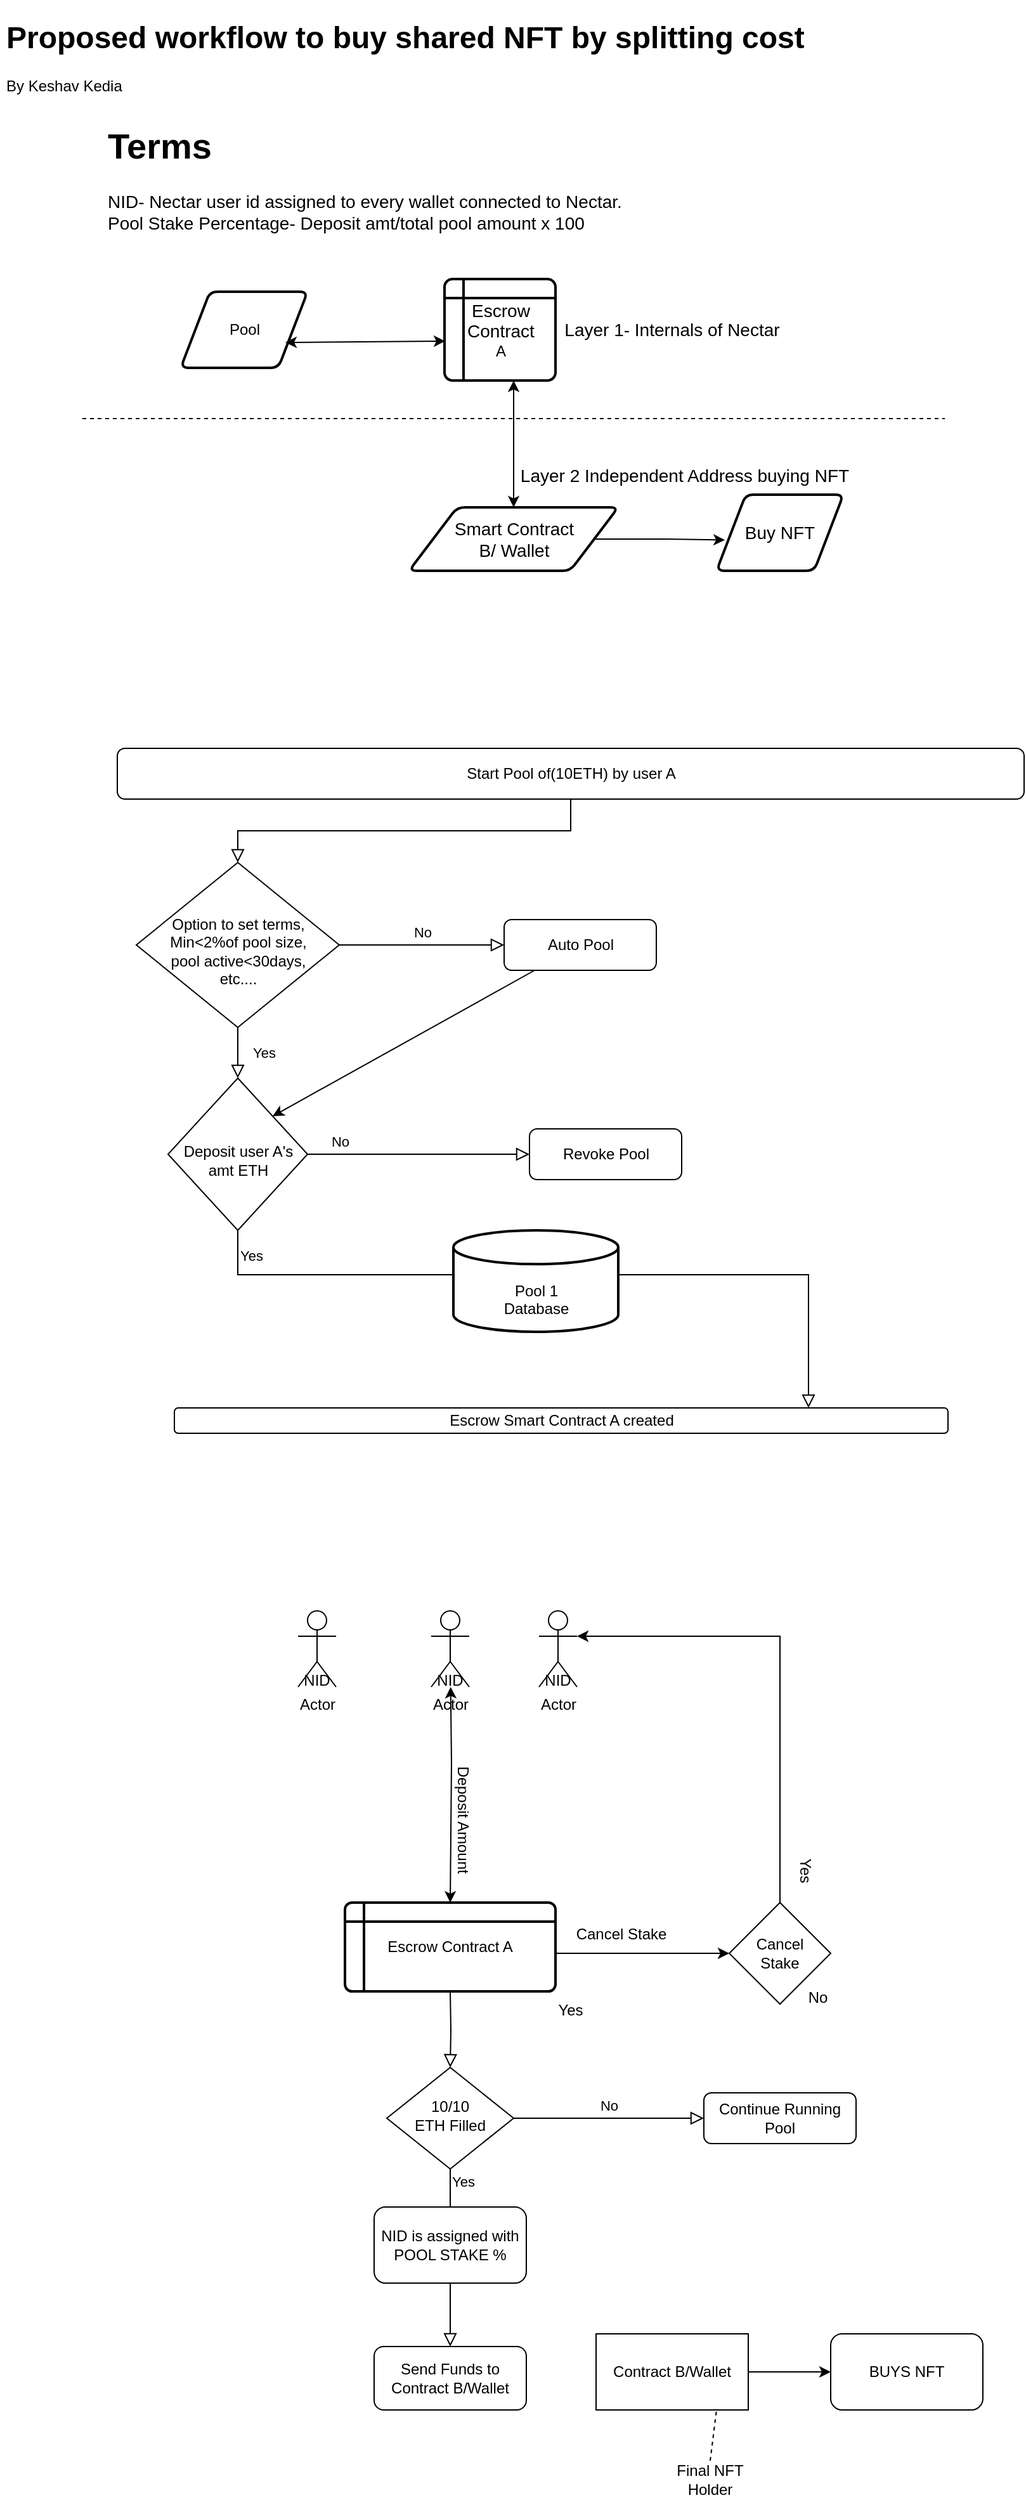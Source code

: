 <mxfile version="17.4.5" type="device"><diagram id="C5RBs43oDa-KdzZeNtuy" name="Page-1"><mxGraphModel dx="1038" dy="2902" grid="1" gridSize="10" guides="1" tooltips="1" connect="1" arrows="1" fold="1" page="1" pageScale="1" pageWidth="827" pageHeight="1169" math="0" shadow="0"><root><mxCell id="WIyWlLk6GJQsqaUBKTNV-0"/><mxCell id="WIyWlLk6GJQsqaUBKTNV-1" parent="WIyWlLk6GJQsqaUBKTNV-0"/><mxCell id="WIyWlLk6GJQsqaUBKTNV-2" value="" style="rounded=0;html=1;jettySize=auto;orthogonalLoop=1;fontSize=11;endArrow=block;endFill=0;endSize=8;strokeWidth=1;shadow=0;labelBackgroundColor=none;edgeStyle=orthogonalEdgeStyle;" parent="WIyWlLk6GJQsqaUBKTNV-1" target="WIyWlLk6GJQsqaUBKTNV-6" edge="1"><mxGeometry relative="1" as="geometry"><mxPoint x="380" y="320" as="sourcePoint"/></mxGeometry></mxCell><mxCell id="WIyWlLk6GJQsqaUBKTNV-4" value="Yes" style="rounded=0;html=1;jettySize=auto;orthogonalLoop=1;fontSize=11;endArrow=block;endFill=0;endSize=8;strokeWidth=1;shadow=0;labelBackgroundColor=none;edgeStyle=orthogonalEdgeStyle;entryX=0.5;entryY=0;entryDx=0;entryDy=0;startArrow=none;" parent="WIyWlLk6GJQsqaUBKTNV-1" source="VRMdUH31srNdl7J_CMK2-37" target="WIyWlLk6GJQsqaUBKTNV-12" edge="1"><mxGeometry x="-1" y="81" relative="1" as="geometry"><mxPoint x="-71" y="-80" as="offset"/><mxPoint x="380" y="490" as="targetPoint"/></mxGeometry></mxCell><mxCell id="WIyWlLk6GJQsqaUBKTNV-5" value="No" style="edgeStyle=orthogonalEdgeStyle;rounded=0;html=1;jettySize=auto;orthogonalLoop=1;fontSize=11;endArrow=block;endFill=0;endSize=8;strokeWidth=1;shadow=0;labelBackgroundColor=none;" parent="WIyWlLk6GJQsqaUBKTNV-1" source="WIyWlLk6GJQsqaUBKTNV-6" target="WIyWlLk6GJQsqaUBKTNV-7" edge="1"><mxGeometry y="10" relative="1" as="geometry"><mxPoint as="offset"/></mxGeometry></mxCell><mxCell id="WIyWlLk6GJQsqaUBKTNV-6" value="&lt;div&gt;10/10&lt;/div&gt;&lt;div&gt;ETH Filled&lt;br&gt;&lt;/div&gt;" style="rhombus;whiteSpace=wrap;html=1;shadow=0;fontFamily=Helvetica;fontSize=12;align=center;strokeWidth=1;spacing=6;spacingTop=-4;" parent="WIyWlLk6GJQsqaUBKTNV-1" vertex="1"><mxGeometry x="330" y="380" width="100" height="80" as="geometry"/></mxCell><mxCell id="WIyWlLk6GJQsqaUBKTNV-7" value="&lt;div&gt;Continue Running&lt;/div&gt;&lt;div&gt;Pool&lt;br&gt;&lt;/div&gt;" style="rounded=1;whiteSpace=wrap;html=1;fontSize=12;glass=0;strokeWidth=1;shadow=0;" parent="WIyWlLk6GJQsqaUBKTNV-1" vertex="1"><mxGeometry x="580" y="400" width="120" height="40" as="geometry"/></mxCell><mxCell id="WIyWlLk6GJQsqaUBKTNV-12" value="Send Funds to Contract B/Wallet" style="rounded=1;whiteSpace=wrap;html=1;fontSize=12;glass=0;strokeWidth=1;shadow=0;" parent="WIyWlLk6GJQsqaUBKTNV-1" vertex="1"><mxGeometry x="320" y="600" width="120" height="50" as="geometry"/></mxCell><mxCell id="VRMdUH31srNdl7J_CMK2-0" value="Escrow Contract A" style="shape=internalStorage;whiteSpace=wrap;html=1;dx=15;dy=15;rounded=1;arcSize=8;strokeWidth=2;" parent="WIyWlLk6GJQsqaUBKTNV-1" vertex="1"><mxGeometry x="297" y="250" width="166" height="70" as="geometry"/></mxCell><mxCell id="VRMdUH31srNdl7J_CMK2-2" value="Actor" style="shape=umlActor;verticalLabelPosition=bottom;verticalAlign=top;html=1;outlineConnect=0;" parent="WIyWlLk6GJQsqaUBKTNV-1" vertex="1"><mxGeometry x="450" y="20" width="30" height="60" as="geometry"/></mxCell><mxCell id="VRMdUH31srNdl7J_CMK2-3" value="Actor" style="shape=umlActor;verticalLabelPosition=bottom;verticalAlign=top;html=1;outlineConnect=0;" parent="WIyWlLk6GJQsqaUBKTNV-1" vertex="1"><mxGeometry x="365" y="20" width="30" height="60" as="geometry"/></mxCell><mxCell id="VRMdUH31srNdl7J_CMK2-4" value="Actor" style="shape=umlActor;verticalLabelPosition=bottom;verticalAlign=top;html=1;outlineConnect=0;" parent="WIyWlLk6GJQsqaUBKTNV-1" vertex="1"><mxGeometry x="260" y="20" width="30" height="60" as="geometry"/></mxCell><mxCell id="VRMdUH31srNdl7J_CMK2-13" value="Deposit Amount" style="text;html=1;strokeColor=none;fillColor=none;align=center;verticalAlign=middle;whiteSpace=wrap;rounded=0;rotation=90;" parent="WIyWlLk6GJQsqaUBKTNV-1" vertex="1"><mxGeometry x="330" y="170" width="120" height="30" as="geometry"/></mxCell><mxCell id="VRMdUH31srNdl7J_CMK2-15" value="" style="endArrow=classic;startArrow=classic;html=1;rounded=0;" parent="WIyWlLk6GJQsqaUBKTNV-1" target="VRMdUH31srNdl7J_CMK2-3" edge="1"><mxGeometry width="50" height="50" relative="1" as="geometry"><mxPoint x="380" y="250" as="sourcePoint"/><mxPoint x="380" y="110" as="targetPoint"/><Array as="points"><mxPoint x="381" y="140"/></Array></mxGeometry></mxCell><mxCell id="VRMdUH31srNdl7J_CMK2-16" value="Cancel Stake" style="text;html=1;strokeColor=none;fillColor=none;align=center;verticalAlign=middle;whiteSpace=wrap;rounded=0;rotation=0;" parent="WIyWlLk6GJQsqaUBKTNV-1" vertex="1"><mxGeometry x="450" y="260" width="130" height="30" as="geometry"/></mxCell><mxCell id="VRMdUH31srNdl7J_CMK2-20" value="" style="endArrow=classic;html=1;rounded=0;" parent="WIyWlLk6GJQsqaUBKTNV-1" edge="1"><mxGeometry width="50" height="50" relative="1" as="geometry"><mxPoint x="463" y="290" as="sourcePoint"/><mxPoint x="600" y="290" as="targetPoint"/></mxGeometry></mxCell><mxCell id="VRMdUH31srNdl7J_CMK2-21" value="No" style="text;html=1;strokeColor=none;fillColor=none;align=center;verticalAlign=middle;whiteSpace=wrap;rounded=0;" parent="WIyWlLk6GJQsqaUBKTNV-1" vertex="1"><mxGeometry x="640" y="310" width="60" height="30" as="geometry"/></mxCell><mxCell id="VRMdUH31srNdl7J_CMK2-22" value="Yes" style="text;html=1;strokeColor=none;fillColor=none;align=center;verticalAlign=middle;whiteSpace=wrap;rounded=0;rotation=90;" parent="WIyWlLk6GJQsqaUBKTNV-1" vertex="1"><mxGeometry x="630" y="210" width="60" height="30" as="geometry"/></mxCell><mxCell id="VRMdUH31srNdl7J_CMK2-23" value="Yes" style="text;html=1;strokeColor=none;fillColor=none;align=center;verticalAlign=middle;whiteSpace=wrap;rounded=0;" parent="WIyWlLk6GJQsqaUBKTNV-1" vertex="1"><mxGeometry x="445" y="320" width="60" height="30" as="geometry"/></mxCell><mxCell id="VRMdUH31srNdl7J_CMK2-25" style="edgeStyle=none;rounded=0;orthogonalLoop=1;jettySize=auto;html=1;entryX=1;entryY=0.333;entryDx=0;entryDy=0;entryPerimeter=0;" parent="WIyWlLk6GJQsqaUBKTNV-1" source="VRMdUH31srNdl7J_CMK2-24" target="VRMdUH31srNdl7J_CMK2-2" edge="1"><mxGeometry relative="1" as="geometry"><mxPoint x="640" y="40" as="targetPoint"/><Array as="points"><mxPoint x="640" y="40"/></Array></mxGeometry></mxCell><mxCell id="VRMdUH31srNdl7J_CMK2-24" value="&lt;div&gt;Cancel&lt;/div&gt;&lt;div&gt;Stake&lt;br&gt;&lt;/div&gt;" style="rhombus;whiteSpace=wrap;html=1;" parent="WIyWlLk6GJQsqaUBKTNV-1" vertex="1"><mxGeometry x="600" y="250" width="80" height="80" as="geometry"/></mxCell><mxCell id="VRMdUH31srNdl7J_CMK2-33" value="NID" style="text;html=1;strokeColor=none;fillColor=none;align=center;verticalAlign=middle;whiteSpace=wrap;rounded=0;" parent="WIyWlLk6GJQsqaUBKTNV-1" vertex="1"><mxGeometry x="435" y="60" width="60" height="30" as="geometry"/></mxCell><mxCell id="VRMdUH31srNdl7J_CMK2-34" value="NID" style="text;html=1;strokeColor=none;fillColor=none;align=center;verticalAlign=middle;whiteSpace=wrap;rounded=0;" parent="WIyWlLk6GJQsqaUBKTNV-1" vertex="1"><mxGeometry x="350" y="60" width="60" height="30" as="geometry"/></mxCell><mxCell id="VRMdUH31srNdl7J_CMK2-35" value="NID" style="text;html=1;strokeColor=none;fillColor=none;align=center;verticalAlign=middle;whiteSpace=wrap;rounded=0;" parent="WIyWlLk6GJQsqaUBKTNV-1" vertex="1"><mxGeometry x="245" y="60" width="60" height="30" as="geometry"/></mxCell><mxCell id="VRMdUH31srNdl7J_CMK2-37" value="&lt;div&gt;NID is assigned with &lt;br&gt;&lt;/div&gt;&lt;div&gt;POOL STAKE %&lt;/div&gt;" style="rounded=1;whiteSpace=wrap;html=1;" parent="WIyWlLk6GJQsqaUBKTNV-1" vertex="1"><mxGeometry x="320" y="490" width="120" height="60" as="geometry"/></mxCell><mxCell id="VRMdUH31srNdl7J_CMK2-38" value="" style="rounded=0;html=1;jettySize=auto;orthogonalLoop=1;fontSize=11;endArrow=none;endFill=0;endSize=8;strokeWidth=1;shadow=0;labelBackgroundColor=none;edgeStyle=orthogonalEdgeStyle;entryX=0.5;entryY=0;entryDx=0;entryDy=0;" parent="WIyWlLk6GJQsqaUBKTNV-1" source="WIyWlLk6GJQsqaUBKTNV-6" target="VRMdUH31srNdl7J_CMK2-37" edge="1"><mxGeometry x="-0.909" y="10" relative="1" as="geometry"><mxPoint as="offset"/><mxPoint x="380" y="460" as="sourcePoint"/><mxPoint x="380" y="680" as="targetPoint"/></mxGeometry></mxCell><mxCell id="VRMdUH31srNdl7J_CMK2-42" style="edgeStyle=none;rounded=0;orthogonalLoop=1;jettySize=auto;html=1;" parent="WIyWlLk6GJQsqaUBKTNV-1" source="VRMdUH31srNdl7J_CMK2-40" target="VRMdUH31srNdl7J_CMK2-41" edge="1"><mxGeometry relative="1" as="geometry"/></mxCell><mxCell id="VRMdUH31srNdl7J_CMK2-40" value="Contract B/Wallet" style="rounded=0;whiteSpace=wrap;html=1;" parent="WIyWlLk6GJQsqaUBKTNV-1" vertex="1"><mxGeometry x="495" y="590" width="120" height="60" as="geometry"/></mxCell><mxCell id="VRMdUH31srNdl7J_CMK2-41" value="BUYS NFT" style="rounded=1;whiteSpace=wrap;html=1;" parent="WIyWlLk6GJQsqaUBKTNV-1" vertex="1"><mxGeometry x="680" y="590" width="120" height="60" as="geometry"/></mxCell><mxCell id="VRMdUH31srNdl7J_CMK2-46" value="" style="rounded=0;html=1;jettySize=auto;orthogonalLoop=1;fontSize=11;endArrow=block;endFill=0;endSize=8;strokeWidth=1;shadow=0;labelBackgroundColor=none;edgeStyle=orthogonalEdgeStyle;" parent="WIyWlLk6GJQsqaUBKTNV-1" source="VRMdUH31srNdl7J_CMK2-47" target="VRMdUH31srNdl7J_CMK2-50" edge="1"><mxGeometry relative="1" as="geometry"/></mxCell><mxCell id="VRMdUH31srNdl7J_CMK2-47" value="Start Pool of(10ETH) by user A" style="rounded=1;whiteSpace=wrap;html=1;fontSize=12;glass=0;strokeWidth=1;shadow=0;" parent="WIyWlLk6GJQsqaUBKTNV-1" vertex="1"><mxGeometry x="117.5" y="-660" width="715" height="40" as="geometry"/></mxCell><mxCell id="VRMdUH31srNdl7J_CMK2-48" value="Yes" style="rounded=0;html=1;jettySize=auto;orthogonalLoop=1;fontSize=11;endArrow=block;endFill=0;endSize=8;strokeWidth=1;shadow=0;labelBackgroundColor=none;edgeStyle=orthogonalEdgeStyle;" parent="WIyWlLk6GJQsqaUBKTNV-1" source="VRMdUH31srNdl7J_CMK2-50" target="VRMdUH31srNdl7J_CMK2-55" edge="1"><mxGeometry y="20" relative="1" as="geometry"><mxPoint as="offset"/></mxGeometry></mxCell><mxCell id="VRMdUH31srNdl7J_CMK2-49" value="No" style="edgeStyle=orthogonalEdgeStyle;rounded=0;html=1;jettySize=auto;orthogonalLoop=1;fontSize=11;endArrow=block;endFill=0;endSize=8;strokeWidth=1;shadow=0;labelBackgroundColor=none;" parent="WIyWlLk6GJQsqaUBKTNV-1" source="VRMdUH31srNdl7J_CMK2-50" target="VRMdUH31srNdl7J_CMK2-52" edge="1"><mxGeometry y="10" relative="1" as="geometry"><mxPoint as="offset"/></mxGeometry></mxCell><mxCell id="VRMdUH31srNdl7J_CMK2-50" value="&lt;div&gt;&lt;br&gt;&lt;/div&gt;&lt;div&gt;Option to set terms, Min&amp;lt;2%of pool size,&lt;/div&gt;&lt;div&gt;pool active&amp;lt;30days,&lt;/div&gt;&lt;div&gt;etc....&lt;br&gt;&lt;/div&gt;" style="rhombus;whiteSpace=wrap;html=1;shadow=0;fontFamily=Helvetica;fontSize=12;align=center;strokeWidth=1;spacing=6;spacingTop=-4;" parent="WIyWlLk6GJQsqaUBKTNV-1" vertex="1"><mxGeometry x="132.5" y="-570" width="160" height="130" as="geometry"/></mxCell><mxCell id="VRMdUH31srNdl7J_CMK2-51" style="edgeStyle=none;rounded=0;orthogonalLoop=1;jettySize=auto;html=1;entryX=1;entryY=0;entryDx=0;entryDy=0;" parent="WIyWlLk6GJQsqaUBKTNV-1" source="VRMdUH31srNdl7J_CMK2-52" target="VRMdUH31srNdl7J_CMK2-55" edge="1"><mxGeometry relative="1" as="geometry"/></mxCell><mxCell id="VRMdUH31srNdl7J_CMK2-52" value="Auto Pool" style="rounded=1;whiteSpace=wrap;html=1;fontSize=12;glass=0;strokeWidth=1;shadow=0;" parent="WIyWlLk6GJQsqaUBKTNV-1" vertex="1"><mxGeometry x="422.5" y="-525" width="120" height="40" as="geometry"/></mxCell><mxCell id="VRMdUH31srNdl7J_CMK2-53" value="No" style="rounded=0;html=1;jettySize=auto;orthogonalLoop=1;fontSize=11;endArrow=block;endFill=0;endSize=8;strokeWidth=1;shadow=0;labelBackgroundColor=none;edgeStyle=orthogonalEdgeStyle;" parent="WIyWlLk6GJQsqaUBKTNV-1" source="VRMdUH31srNdl7J_CMK2-55" target="VRMdUH31srNdl7J_CMK2-56" edge="1"><mxGeometry x="-0.714" y="10" relative="1" as="geometry"><mxPoint as="offset"/></mxGeometry></mxCell><mxCell id="VRMdUH31srNdl7J_CMK2-54" value="Yes" style="edgeStyle=orthogonalEdgeStyle;rounded=0;html=1;jettySize=auto;orthogonalLoop=1;fontSize=11;endArrow=block;endFill=0;endSize=8;strokeWidth=1;shadow=0;labelBackgroundColor=none;" parent="WIyWlLk6GJQsqaUBKTNV-1" source="VRMdUH31srNdl7J_CMK2-55" target="VRMdUH31srNdl7J_CMK2-57" edge="1"><mxGeometry x="-0.934" y="10" relative="1" as="geometry"><mxPoint as="offset"/><Array as="points"><mxPoint x="212.5" y="-245"/><mxPoint x="662.5" y="-245"/></Array></mxGeometry></mxCell><mxCell id="VRMdUH31srNdl7J_CMK2-55" value="&lt;div&gt;&lt;br&gt;&lt;/div&gt;&lt;div&gt;Deposit user A's amt ETH&lt;/div&gt;" style="rhombus;whiteSpace=wrap;html=1;shadow=0;fontFamily=Helvetica;fontSize=12;align=center;strokeWidth=1;spacing=6;spacingTop=-4;" parent="WIyWlLk6GJQsqaUBKTNV-1" vertex="1"><mxGeometry x="157.5" y="-400" width="110" height="120" as="geometry"/></mxCell><mxCell id="VRMdUH31srNdl7J_CMK2-56" value="Revoke Pool" style="rounded=1;whiteSpace=wrap;html=1;fontSize=12;glass=0;strokeWidth=1;shadow=0;" parent="WIyWlLk6GJQsqaUBKTNV-1" vertex="1"><mxGeometry x="442.5" y="-360" width="120" height="40" as="geometry"/></mxCell><mxCell id="VRMdUH31srNdl7J_CMK2-57" value="Escrow Smart Contract A created" style="rounded=1;whiteSpace=wrap;html=1;fontSize=12;glass=0;strokeWidth=1;shadow=0;" parent="WIyWlLk6GJQsqaUBKTNV-1" vertex="1"><mxGeometry x="162.5" y="-140" width="610" height="20" as="geometry"/></mxCell><mxCell id="VRMdUH31srNdl7J_CMK2-58" value="&lt;div&gt;&lt;br&gt;&lt;/div&gt;&lt;div&gt;&lt;br&gt;&lt;/div&gt;&lt;div&gt;Pool 1&lt;/div&gt;&lt;div&gt;Database&lt;/div&gt;" style="strokeWidth=2;html=1;shape=mxgraph.flowchart.database;whiteSpace=wrap;" parent="WIyWlLk6GJQsqaUBKTNV-1" vertex="1"><mxGeometry x="382.5" y="-280" width="130" height="80" as="geometry"/></mxCell><mxCell id="VRMdUH31srNdl7J_CMK2-60" value="Pool " style="shape=parallelogram;html=1;strokeWidth=2;perimeter=parallelogramPerimeter;whiteSpace=wrap;rounded=1;arcSize=12;size=0.23;" parent="WIyWlLk6GJQsqaUBKTNV-1" vertex="1"><mxGeometry x="167.5" y="-1020" width="100" height="60" as="geometry"/></mxCell><mxCell id="VRMdUH31srNdl7J_CMK2-62" value="&lt;div style=&quot;font-size: 14px&quot;&gt;Escrow &lt;br&gt;&lt;/div&gt;&lt;div style=&quot;font-size: 14px&quot;&gt;Contract&lt;/div&gt;&lt;div&gt;A&lt;br&gt;&lt;/div&gt;" style="shape=internalStorage;whiteSpace=wrap;html=1;dx=15;dy=15;rounded=1;arcSize=8;strokeWidth=2;" parent="WIyWlLk6GJQsqaUBKTNV-1" vertex="1"><mxGeometry x="375.5" y="-1030" width="87.5" height="80" as="geometry"/></mxCell><mxCell id="VRMdUH31srNdl7J_CMK2-63" style="edgeStyle=orthogonalEdgeStyle;rounded=0;orthogonalLoop=1;jettySize=auto;html=1;fontSize=14;entryX=0.066;entryY=0.595;entryDx=0;entryDy=0;entryPerimeter=0;" parent="WIyWlLk6GJQsqaUBKTNV-1" source="VRMdUH31srNdl7J_CMK2-64" target="VRMdUH31srNdl7J_CMK2-65" edge="1"><mxGeometry relative="1" as="geometry"><mxPoint x="630" y="-750" as="targetPoint"/></mxGeometry></mxCell><mxCell id="VRMdUH31srNdl7J_CMK2-64" value="&lt;div&gt;Smart Contract &lt;br&gt;&lt;/div&gt;&lt;div&gt;B/ Wallet&lt;br&gt;&lt;/div&gt;" style="shape=parallelogram;html=1;strokeWidth=2;perimeter=parallelogramPerimeter;whiteSpace=wrap;rounded=1;arcSize=12;size=0.23;fontSize=14;" parent="WIyWlLk6GJQsqaUBKTNV-1" vertex="1"><mxGeometry x="347.5" y="-850" width="165" height="50" as="geometry"/></mxCell><mxCell id="VRMdUH31srNdl7J_CMK2-65" value="Buy NFT" style="shape=parallelogram;html=1;strokeWidth=2;perimeter=parallelogramPerimeter;whiteSpace=wrap;rounded=1;arcSize=12;size=0.23;fontSize=14;" parent="WIyWlLk6GJQsqaUBKTNV-1" vertex="1"><mxGeometry x="590" y="-860" width="100" height="60" as="geometry"/></mxCell><mxCell id="VRMdUH31srNdl7J_CMK2-66" value="Layer 1- Internals of Nectar" style="text;html=1;strokeColor=none;fillColor=none;align=center;verticalAlign=middle;whiteSpace=wrap;rounded=0;fontSize=14;" parent="WIyWlLk6GJQsqaUBKTNV-1" vertex="1"><mxGeometry x="420" y="-1030" width="270" height="80" as="geometry"/></mxCell><mxCell id="VRMdUH31srNdl7J_CMK2-67" value="Layer 2 Independent Address buying NFT" style="text;html=1;strokeColor=none;fillColor=none;align=center;verticalAlign=middle;whiteSpace=wrap;rounded=0;fontSize=14;" parent="WIyWlLk6GJQsqaUBKTNV-1" vertex="1"><mxGeometry x="430" y="-890" width="270" height="30" as="geometry"/></mxCell><mxCell id="VRMdUH31srNdl7J_CMK2-68" value="&lt;h1&gt;Terms&lt;br&gt;&lt;/h1&gt;&lt;div&gt;NID- Nectar user id assigned to every wallet connected to Nectar.&lt;/div&gt;&lt;div&gt;Pool Stake Percentage- Deposit amt/total pool amount x 100&lt;br&gt;&lt;/div&gt;&lt;div&gt;&lt;br&gt;&lt;/div&gt;" style="text;html=1;strokeColor=none;fillColor=none;spacing=5;spacingTop=-20;whiteSpace=wrap;overflow=hidden;rounded=0;fontSize=14;" parent="WIyWlLk6GJQsqaUBKTNV-1" vertex="1"><mxGeometry x="105" y="-1160" width="720" height="120" as="geometry"/></mxCell><mxCell id="VRMdUH31srNdl7J_CMK2-69" value="" style="endArrow=none;dashed=1;html=1;rounded=0;" parent="WIyWlLk6GJQsqaUBKTNV-1" edge="1"><mxGeometry width="50" height="50" relative="1" as="geometry"><mxPoint x="90" y="-920" as="sourcePoint"/><mxPoint x="770" y="-920" as="targetPoint"/></mxGeometry></mxCell><mxCell id="VRMdUH31srNdl7J_CMK2-70" value="&lt;h1&gt;Proposed workflow to buy shared NFT by splitting cost&lt;br&gt;&lt;/h1&gt;&lt;p&gt;By Keshav Kedia&lt;br&gt;&lt;/p&gt;" style="text;html=1;strokeColor=none;fillColor=none;spacing=5;spacingTop=-20;whiteSpace=wrap;overflow=hidden;rounded=0;" parent="WIyWlLk6GJQsqaUBKTNV-1" vertex="1"><mxGeometry x="25" y="-1240" width="665" height="70" as="geometry"/></mxCell><mxCell id="VRMdUH31srNdl7J_CMK2-71" value="" style="endArrow=classic;startArrow=classic;html=1;rounded=0;exitX=0.5;exitY=0;exitDx=0;exitDy=0;" parent="WIyWlLk6GJQsqaUBKTNV-1" source="VRMdUH31srNdl7J_CMK2-64" edge="1"><mxGeometry width="50" height="50" relative="1" as="geometry"><mxPoint x="380" y="-900" as="sourcePoint"/><mxPoint x="430" y="-950" as="targetPoint"/></mxGeometry></mxCell><mxCell id="VRMdUH31srNdl7J_CMK2-73" value="" style="endArrow=classic;startArrow=classic;html=1;rounded=0;entryX=0.006;entryY=0.612;entryDx=0;entryDy=0;entryPerimeter=0;" parent="WIyWlLk6GJQsqaUBKTNV-1" target="VRMdUH31srNdl7J_CMK2-62" edge="1"><mxGeometry width="50" height="50" relative="1" as="geometry"><mxPoint x="250" y="-980" as="sourcePoint"/><mxPoint x="300" y="-1030" as="targetPoint"/></mxGeometry></mxCell><mxCell id="qWPQBOg3UksqVRsEgJEk-0" value="Final NFT Holder" style="text;html=1;strokeColor=none;fillColor=none;align=center;verticalAlign=middle;whiteSpace=wrap;rounded=0;" vertex="1" parent="WIyWlLk6GJQsqaUBKTNV-1"><mxGeometry x="555" y="690" width="60" height="30" as="geometry"/></mxCell><mxCell id="qWPQBOg3UksqVRsEgJEk-3" value="" style="endArrow=none;dashed=1;html=1;rounded=0;exitX=0.5;exitY=0;exitDx=0;exitDy=0;" edge="1" parent="WIyWlLk6GJQsqaUBKTNV-1" source="qWPQBOg3UksqVRsEgJEk-0"><mxGeometry width="50" height="50" relative="1" as="geometry"><mxPoint x="540" y="700" as="sourcePoint"/><mxPoint x="590" y="650" as="targetPoint"/></mxGeometry></mxCell></root></mxGraphModel></diagram></mxfile>